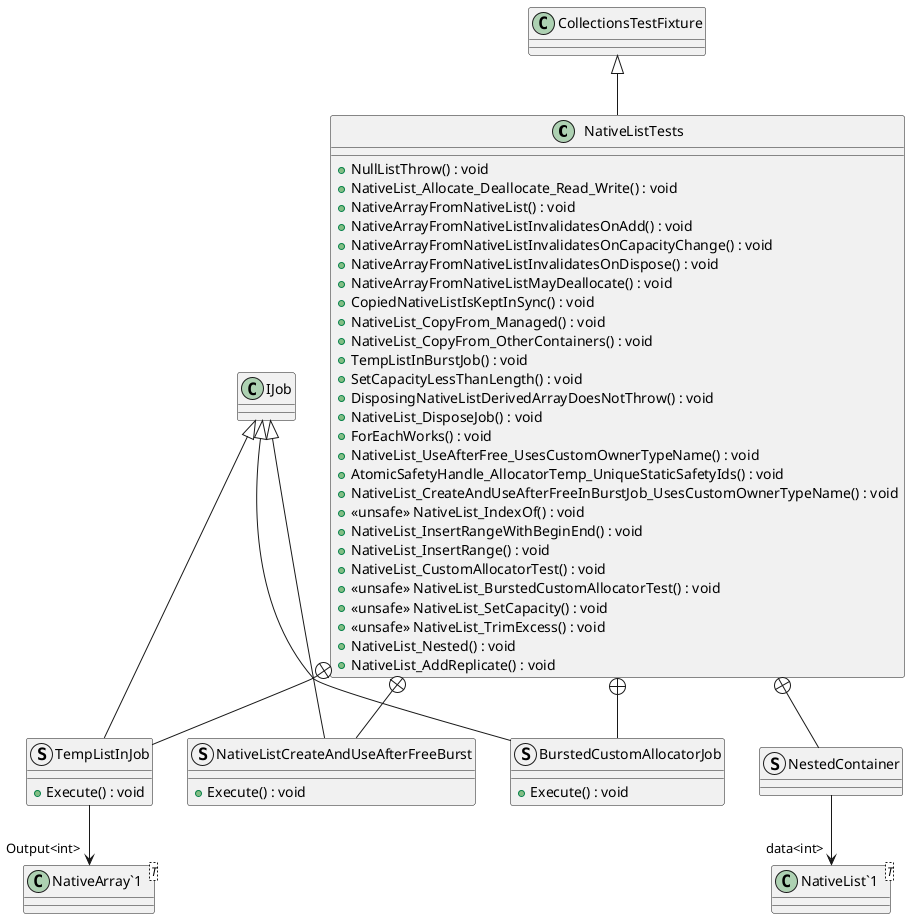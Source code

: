 @startuml
class NativeListTests {
    + NullListThrow() : void
    + NativeList_Allocate_Deallocate_Read_Write() : void
    + NativeArrayFromNativeList() : void
    + NativeArrayFromNativeListInvalidatesOnAdd() : void
    + NativeArrayFromNativeListInvalidatesOnCapacityChange() : void
    + NativeArrayFromNativeListInvalidatesOnDispose() : void
    + NativeArrayFromNativeListMayDeallocate() : void
    + CopiedNativeListIsKeptInSync() : void
    + NativeList_CopyFrom_Managed() : void
    + NativeList_CopyFrom_OtherContainers() : void
    + TempListInBurstJob() : void
    + SetCapacityLessThanLength() : void
    + DisposingNativeListDerivedArrayDoesNotThrow() : void
    + NativeList_DisposeJob() : void
    + ForEachWorks() : void
    + NativeList_UseAfterFree_UsesCustomOwnerTypeName() : void
    + AtomicSafetyHandle_AllocatorTemp_UniqueStaticSafetyIds() : void
    + NativeList_CreateAndUseAfterFreeInBurstJob_UsesCustomOwnerTypeName() : void
    + <<unsafe>> NativeList_IndexOf() : void
    + NativeList_InsertRangeWithBeginEnd() : void
    + NativeList_InsertRange() : void
    + NativeList_CustomAllocatorTest() : void
    + <<unsafe>> NativeList_BurstedCustomAllocatorTest() : void
    + <<unsafe>> NativeList_SetCapacity() : void
    + <<unsafe>> NativeList_TrimExcess() : void
    + NativeList_Nested() : void
    + NativeList_AddReplicate() : void
}
struct TempListInJob {
    + Execute() : void
}
struct NativeListCreateAndUseAfterFreeBurst {
    + Execute() : void
}
struct BurstedCustomAllocatorJob {
    + Execute() : void
}
struct NestedContainer {
}
class "NativeArray`1"<T> {
}
class "NativeList`1"<T> {
}
CollectionsTestFixture <|-- NativeListTests
NativeListTests +-- TempListInJob
IJob <|-- TempListInJob
TempListInJob --> "Output<int>" "NativeArray`1"
NativeListTests +-- NativeListCreateAndUseAfterFreeBurst
IJob <|-- NativeListCreateAndUseAfterFreeBurst
NativeListTests +-- BurstedCustomAllocatorJob
IJob <|-- BurstedCustomAllocatorJob
NativeListTests +-- NestedContainer
NestedContainer --> "data<int>" "NativeList`1"
@enduml
